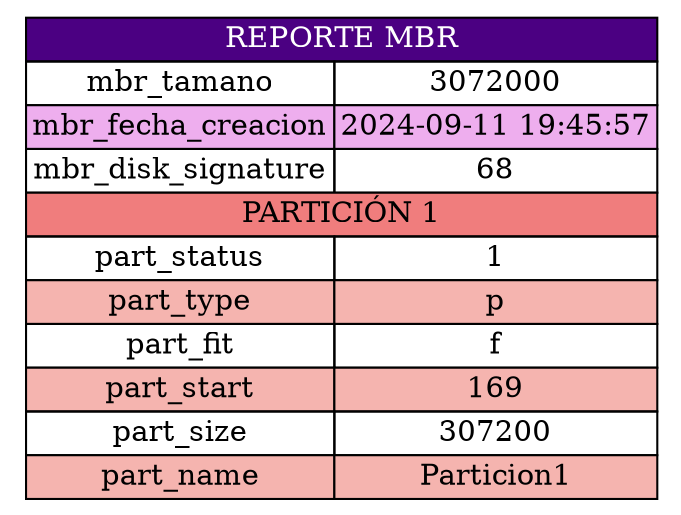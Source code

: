 digraph G {
			node [shape=plaintext]
			tabla [label=<
					<table border="0" cellborder="1" cellspacing="0">
							<tr><td colspan="2" bgcolor="indigo"><font color="white">REPORTE MBR</font></td></tr>
							<tr><td >mbr_tamano</td><td>3072000</td></tr>
							<tr><td bgcolor="plum2">mbr_fecha_creacion</td><td bgcolor="plum2">2024-09-11 19:45:57</td></tr>
							<tr><td>mbr_disk_signature</td><td>68</td></tr>
					
							<tr><td colspan="2" bgcolor="#f07d7d"> PARTICIÓN 1 </td></tr>
							<tr><td>part_status</td><td>1</td></tr>
							<tr><td bgcolor="#f5b4af">part_type</td><td bgcolor="#f5b4af">p</td></tr>
							<tr><td>part_fit</td><td>f</td></tr>
							<tr><td bgcolor="#f5b4af">part_start</td><td bgcolor="#f5b4af">169</td></tr>
							<tr><td>part_size</td><td>307200</td></tr>
							<tr><td bgcolor="#f5b4af">part_name</td><td bgcolor="#f5b4af">Particion1</td></tr>
					</table>>] }